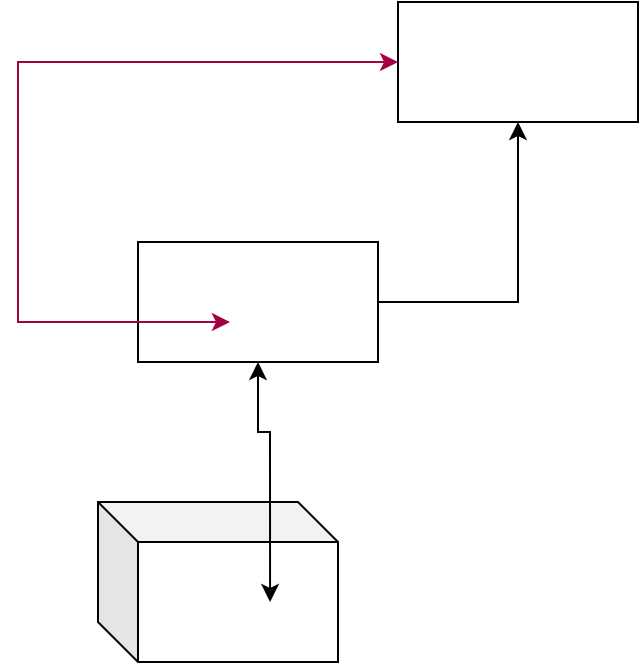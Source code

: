 <mxfile version="15.4.1" type="device"><diagram id="py9saGusEnZQquogLt0v" name="第 1 页"><mxGraphModel dx="1010" dy="599" grid="1" gridSize="10" guides="1" tooltips="1" connect="1" arrows="1" fold="1" page="1" pageScale="1" pageWidth="827" pageHeight="1169" math="0" shadow="0"><root><mxCell id="0"/><mxCell id="1" parent="0"/><mxCell id="bpQl-BW-8j8g38KrRyAP-3" style="edgeStyle=orthogonalEdgeStyle;rounded=0;orthogonalLoop=1;jettySize=auto;html=1;snapToPoint=1;" parent="1" source="bpQl-BW-8j8g38KrRyAP-1" target="bpQl-BW-8j8g38KrRyAP-2" edge="1"><mxGeometry relative="1" as="geometry"/></mxCell><mxCell id="bpQl-BW-8j8g38KrRyAP-1" value="" style="rounded=0;whiteSpace=wrap;html=1;noLabel=0;portConstraintRotation=1;snapToPoint=1;metaEdit=1;" parent="1" vertex="1"><mxGeometry x="400" y="290" width="120" height="60" as="geometry"/></mxCell><mxCell id="bpQl-BW-8j8g38KrRyAP-2" value="" style="rounded=0;whiteSpace=wrap;html=1;" parent="1" vertex="1"><mxGeometry x="530" y="170" width="120" height="60" as="geometry"/></mxCell><mxCell id="bpQl-BW-8j8g38KrRyAP-4" style="edgeStyle=orthogonalEdgeStyle;rounded=0;orthogonalLoop=1;jettySize=auto;html=1;entryX=0;entryY=0.5;entryDx=0;entryDy=0;snapToPoint=1;exitX=0.383;exitY=0.667;exitDx=0;exitDy=0;exitPerimeter=0;fillColor=#d80073;strokeColor=#A50040;endArrow=classic;endFill=1;startArrow=classic;startFill=1;" parent="1" source="bpQl-BW-8j8g38KrRyAP-1" target="bpQl-BW-8j8g38KrRyAP-2" edge="1"><mxGeometry relative="1" as="geometry"><Array as="points"><mxPoint x="340" y="200"/></Array></mxGeometry></mxCell><mxCell id="bpQl-BW-8j8g38KrRyAP-5" value="" style="shape=cube;whiteSpace=wrap;html=1;boundedLbl=1;backgroundOutline=1;darkOpacity=0.05;darkOpacity2=0.1;movableLabel=1;snapToPoint=1;" parent="1" vertex="1"><mxGeometry x="380" y="420" width="120" height="80" as="geometry"/></mxCell><mxCell id="bpQl-BW-8j8g38KrRyAP-6" style="edgeStyle=orthogonalEdgeStyle;rounded=0;orthogonalLoop=1;jettySize=auto;html=1;startArrow=classic;startFill=1;endArrow=classic;endFill=1;entryX=0.717;entryY=0.625;entryDx=0;entryDy=0;entryPerimeter=0;" parent="1" source="bpQl-BW-8j8g38KrRyAP-1" target="bpQl-BW-8j8g38KrRyAP-5" edge="1"><mxGeometry relative="1" as="geometry"><mxPoint x="246" y="520" as="targetPoint"/></mxGeometry></mxCell></root></mxGraphModel></diagram></mxfile>